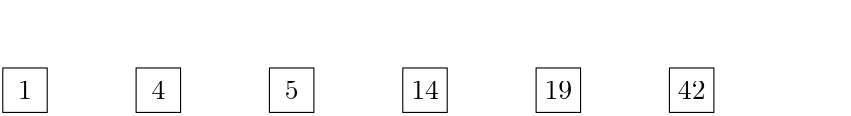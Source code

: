 <?xml version="1.0"?>
<!DOCTYPE ipe SYSTEM "ipe.dtd">
<ipe version="70005" creator="Ipe 7.1.4">
<info created="D:20141103141856" modified="D:20141104222701"/>
<ipestyle name="basic">
<symbol name="arrow/arc(spx)">
<path stroke="sym-stroke" fill="sym-stroke" pen="sym-pen">
0 0 m
-1 0.333 l
-1 -0.333 l
h
</path>
</symbol>
<symbol name="arrow/farc(spx)">
<path stroke="sym-stroke" fill="white" pen="sym-pen">
0 0 m
-1 0.333 l
-1 -0.333 l
h
</path>
</symbol>
<symbol name="mark/circle(sx)" transformations="translations">
<path fill="sym-stroke">
0.6 0 0 0.6 0 0 e
0.4 0 0 0.4 0 0 e
</path>
</symbol>
<symbol name="mark/disk(sx)" transformations="translations">
<path fill="sym-stroke">
0.6 0 0 0.6 0 0 e
</path>
</symbol>
<symbol name="mark/fdisk(sfx)" transformations="translations">
<group>
<path fill="sym-fill">
0.5 0 0 0.5 0 0 e
</path>
<path fill="sym-stroke" fillrule="eofill">
0.6 0 0 0.6 0 0 e
0.4 0 0 0.4 0 0 e
</path>
</group>
</symbol>
<symbol name="mark/box(sx)" transformations="translations">
<path fill="sym-stroke" fillrule="eofill">
-0.6 -0.6 m
0.6 -0.6 l
0.6 0.6 l
-0.6 0.6 l
h
-0.4 -0.4 m
0.4 -0.4 l
0.4 0.4 l
-0.4 0.4 l
h
</path>
</symbol>
<symbol name="mark/square(sx)" transformations="translations">
<path fill="sym-stroke">
-0.6 -0.6 m
0.6 -0.6 l
0.6 0.6 l
-0.6 0.6 l
h
</path>
</symbol>
<symbol name="mark/fsquare(sfx)" transformations="translations">
<group>
<path fill="sym-fill">
-0.5 -0.5 m
0.5 -0.5 l
0.5 0.5 l
-0.5 0.5 l
h
</path>
<path fill="sym-stroke" fillrule="eofill">
-0.6 -0.6 m
0.6 -0.6 l
0.6 0.6 l
-0.6 0.6 l
h
-0.4 -0.4 m
0.4 -0.4 l
0.4 0.4 l
-0.4 0.4 l
h
</path>
</group>
</symbol>
<symbol name="mark/cross(sx)" transformations="translations">
<group>
<path fill="sym-stroke">
-0.43 -0.57 m
0.57 0.43 l
0.43 0.57 l
-0.57 -0.43 l
h
</path>
<path fill="sym-stroke">
-0.43 0.57 m
0.57 -0.43 l
0.43 -0.57 l
-0.57 0.43 l
h
</path>
</group>
</symbol>
<symbol name="arrow/fnormal(spx)">
<path stroke="sym-stroke" fill="white" pen="sym-pen">
0 0 m
-1 0.333 l
-1 -0.333 l
h
</path>
</symbol>
<symbol name="arrow/pointed(spx)">
<path stroke="sym-stroke" fill="sym-stroke" pen="sym-pen">
0 0 m
-1 0.333 l
-0.8 0 l
-1 -0.333 l
h
</path>
</symbol>
<symbol name="arrow/fpointed(spx)">
<path stroke="sym-stroke" fill="white" pen="sym-pen">
0 0 m
-1 0.333 l
-0.8 0 l
-1 -0.333 l
h
</path>
</symbol>
<symbol name="arrow/linear(spx)">
<path stroke="sym-stroke" pen="sym-pen">
-1 0.333 m
0 0 l
-1 -0.333 l
</path>
</symbol>
<symbol name="arrow/fdouble(spx)">
<path stroke="sym-stroke" fill="white" pen="sym-pen">
0 0 m
-1 0.333 l
-1 -0.333 l
h
-1 0 m
-2 0.333 l
-2 -0.333 l
h
</path>
</symbol>
<symbol name="arrow/double(spx)">
<path stroke="sym-stroke" fill="sym-stroke" pen="sym-pen">
0 0 m
-1 0.333 l
-1 -0.333 l
h
-1 0 m
-2 0.333 l
-2 -0.333 l
h
</path>
</symbol>
<pen name="heavier" value="0.8"/>
<pen name="fat" value="1.2"/>
<pen name="ultrafat" value="2"/>
<symbolsize name="large" value="5"/>
<symbolsize name="small" value="2"/>
<symbolsize name="tiny" value="1.1"/>
<arrowsize name="large" value="10"/>
<arrowsize name="small" value="5"/>
<arrowsize name="tiny" value="3"/>
<color name="red" value="1 0 0"/>
<color name="green" value="0 1 0"/>
<color name="blue" value="0 0 1"/>
<color name="yellow" value="1 1 0"/>
<color name="orange" value="1 0.647 0"/>
<color name="gold" value="1 0.843 0"/>
<color name="purple" value="0.627 0.125 0.941"/>
<color name="gray" value="0.745"/>
<color name="brown" value="0.647 0.165 0.165"/>
<color name="navy" value="0 0 0.502"/>
<color name="pink" value="1 0.753 0.796"/>
<color name="seagreen" value="0.18 0.545 0.341"/>
<color name="turquoise" value="0.251 0.878 0.816"/>
<color name="violet" value="0.933 0.51 0.933"/>
<color name="darkblue" value="0 0 0.545"/>
<color name="darkcyan" value="0 0.545 0.545"/>
<color name="darkgray" value="0.663"/>
<color name="darkgreen" value="0 0.392 0"/>
<color name="darkmagenta" value="0.545 0 0.545"/>
<color name="darkorange" value="1 0.549 0"/>
<color name="darkred" value="0.545 0 0"/>
<color name="lightblue" value="0.678 0.847 0.902"/>
<color name="lightcyan" value="0.878 1 1"/>
<color name="lightgray" value="0.827"/>
<color name="lightgreen" value="0.565 0.933 0.565"/>
<color name="lightyellow" value="1 1 0.878"/>
<dashstyle name="dashed" value="[4] 0"/>
<dashstyle name="dotted" value="[1 3] 0"/>
<dashstyle name="dash dotted" value="[4 2 1 2] 0"/>
<dashstyle name="dash dot dotted" value="[4 2 1 2 1 2] 0"/>
<textsize name="large" value="\large"/>
<textsize name="small" value="\small"/>
<textsize name="tiny" value="\tiny"/>
<textsize name="Large" value="\Large"/>
<textsize name="LARGE" value="\LARGE"/>
<textsize name="huge" value="\huge"/>
<textsize name="Huge" value="\Huge"/>
<textsize name="footnote" value="\footnotesize"/>
<textstyle name="center" begin="\begin{center}" end="\end{center}"/>
<textstyle name="itemize" begin="\begin{itemize}" end="\end{itemize}"/>
<textstyle name="item" begin="\begin{itemize}\item{}" end="\end{itemize}"/>
<gridsize name="4 pts" value="4"/>
<gridsize name="8 pts (~3 mm)" value="8"/>
<gridsize name="16 pts (~6 mm)" value="16"/>
<gridsize name="32 pts (~12 mm)" value="32"/>
<gridsize name="10 pts (~3.5 mm)" value="10"/>
<gridsize name="20 pts (~7 mm)" value="20"/>
<gridsize name="14 pts (~5 mm)" value="14"/>
<gridsize name="28 pts (~10 mm)" value="28"/>
<gridsize name="56 pts (~20 mm)" value="56"/>
<anglesize name="90 deg" value="90"/>
<anglesize name="60 deg" value="60"/>
<anglesize name="45 deg" value="45"/>
<anglesize name="30 deg" value="30"/>
<anglesize name="22.5 deg" value="22.5"/>
<tiling name="falling" angle="-60" step="4" width="1"/>
<tiling name="rising" angle="30" step="4" width="1"/>
</ipestyle>
<page>
<layer name="base"/>
<layer name="add1"/>
<layer name="add2.1"/>
<layer name="add2.2"/>
<layer name="remove1"/>
<layer name="remove2"/>
<layer name="remove3"/>
<layer name="getsremoved"/>
<layer name="find1.1"/>
<layer name="find1.2"/>
<layer name="find1.3"/>
<layer name="find2.1"/>
<layer name="find2.2"/>
<layer name="find2.3"/>
<layer name="find2.4"/>
<layer name="find3.1"/>
<layer name="find3.2"/>
<layer name="find3.3"/>
<layer name="alpha"/>
<view layers="base getsremoved" active="base"/>
<view layers="base add1 getsremoved" active="add1"/>
<view layers="base add1 add2.1 add2.2 getsremoved" active="add2.2"/>
<view layers="base add1 add2.2 getsremoved" active="add2.1"/>
<view layers="base add2.2 getsremoved" active="add2.1"/>
<view layers="base add2.2 remove1 getsremoved" active="remove1"/>
<view layers="base add2.2 remove1 remove2 getsremoved" active="remove2"/>
<view layers="base add2.2 remove3" active="remove3"/>
<view layers="base add2.2" active="remove3"/>
<view layers="base add2.2 find1.1" active="find1.1"/>
<view layers="base add2.2 find1.1 find1.2" active="find1.2"/>
<view layers="base add2.2 find1.3" active="find1.3"/>
<view layers="base add2.2" active="find1.3"/>
<view layers="base add2.2 find2.1" active="find2.1"/>
<view layers="base add2.2 find2.1 find2.2" active="find2.2"/>
<view layers="base add2.2 find2.1 find2.3" active="find2.3"/>
<view layers="base add2.2 find2.4" active="find2.4"/>
<view layers="base add2.2" active="find2.4"/>
<view layers="base add2.2 find3.1" active="find3.1"/>
<view layers="base add2.2 find3.1 find3.2" active="find3.2"/>
<view layers="base add2.2 find3.3" active="find3.3"/>
<view layers="base add2.2 alpha" active="alpha"/>
<path layer="base" matrix="1 0 0 1 -16 0" stroke="black">
128 768 m
128 752 l
144 752 l
144 768 l
h
</path>
<text matrix="1 0 0 1 -8 4.79" transformations="translations" pos="128 752" stroke="black" type="label" width="4.981" height="6.42" depth="0" halign="center" valign="baseline">$1$</text>
<path matrix="1 0 0 1 32 0" stroke="black">
128 768 m
128 752 l
144 752 l
144 768 l
h
</path>
<text matrix="1 0 0 1 40 4.79" transformations="translations" pos="128 752" stroke="black" type="label" width="4.981" height="6.42" depth="0" halign="center" valign="baseline">$4$</text>
<path matrix="1 0 0 1 80 0" stroke="black">
128 768 m
128 752 l
144 752 l
144 768 l
h
</path>
<text matrix="1 0 0 1 88 4.79" transformations="translations" pos="128 752" stroke="black" type="label" width="4.981" height="6.42" depth="0" halign="center" valign="baseline">$5$</text>
<path layer="getsremoved" matrix="1 0 0 1 128 0" stroke="black">
128 768 m
128 752 l
144 752 l
144 768 l
h
</path>
<text matrix="1 0 0 1 136 4.79" transformations="translations" pos="128 752" stroke="black" type="label" width="9.963" height="6.42" depth="0" halign="center" valign="baseline">$14$</text>
<path layer="base" matrix="1 0 0 1 176 0" stroke="black">
128 768 m
128 752 l
144 752 l
144 768 l
h
</path>
<text matrix="1 0 0 1 184 4.79" transformations="translations" pos="128 752" stroke="black" type="label" width="9.963" height="6.42" depth="0" halign="center" valign="baseline">$19$</text>
<path matrix="1 0 0 1 224 0" stroke="black">
128 768 m
128 752 l
144 752 l
144 768 l
h
</path>
<text matrix="1 0 0 1 232 4.79" transformations="translations" pos="128 752" stroke="black" type="label" width="9.963" height="6.42" depth="0" halign="center" valign="baseline">$42$</text>
<text layer="add1" transformations="translations" pos="112 784" stroke="black" type="label" width="28.421" height="7.473" depth="2.49" valign="baseline">$\mathrm{add}(7)$</text>
<path layer="add2.2" matrix="1 0 0 1 104 0" stroke="black">
128 768 m
128 752 l
144 752 l
144 768 l
h
</path>
<text matrix="1 0 0 1 112 4.79" transformations="translations" pos="128 752" stroke="black" type="label" width="4.981" height="6.42" depth="0" halign="center" valign="baseline">$7$</text>
<path layer="add2.1" stroke="gold" pen="ultrafat">
232 768 m
232 752 l
248 752 l
248 768 l
h
</path>
<text layer="remove1" transformations="translations" pos="112 784" stroke="black" type="label" width="49.093" height="7.473" depth="2.49" valign="baseline">$\mathrm{remove}(14)$</text>
<path layer="remove2" stroke="gold" pen="ultrafat">
256 768 m
256 752 l
272 752 l
272 768 l
h
</path>
<text layer="remove3" transformations="translations" pos="112 784" stroke="black" type="label" width="74.553" height="7.473" depth="2.49" valign="baseline">$\mathrm{remove}(14)\Rightarrow 14$</text>
<text layer="find1.1" transformations="translations" pos="112 784" stroke="black" type="label" width="33.651" height="7.473" depth="2.49" valign="baseline">$\mathrm{find}(4)$</text>
<path layer="find1.2" stroke="gold" pen="ultrafat">
160 768 m
160 752 l
176 752 l
176 768 l
h
</path>
<text layer="find1.3" transformations="translations" pos="112 784" stroke="black" type="label" width="54.13" height="7.473" depth="2.49" valign="baseline">$\mathrm{find}(4)\Rightarrow 4$</text>
<text layer="find2.1" transformations="translations" pos="112 784" stroke="black" type="label" width="33.651" height="7.473" depth="2.49" valign="baseline">$\mathrm{find}(9)$</text>
<path layer="find2.2" matrix="1 0 0 1 139.719 0" stroke="gold" pen="ultrafat">
128 768 m
128 752 l
144 752 l
144 768 l
h
</path>
<text matrix="1 0 0 1 147.719 4.79" transformations="translations" pos="128 752" stroke="gold" type="label" width="4.981" height="6.42" depth="0" halign="center" valign="baseline">$9$</text>
<path layer="find2.3" stroke="gold" pen="ultrafat">
304 768 m
304 752 l
320 752 l
320 768 l
h
</path>
<text layer="find2.4" transformations="translations" pos="112 784" stroke="black" type="label" width="59.111" height="7.473" depth="2.49" valign="baseline">$\mathrm{find}(9)\Rightarrow 19$</text>
<text layer="find3.1" transformations="translations" pos="112 784" stroke="black" type="label" width="38.633" height="7.473" depth="2.49" valign="baseline">$\mathrm{find}(55)$</text>
<path layer="find3.2" matrix="1 0 0 1 272 0" stroke="gold" pen="ultrafat">
128 768 m
128 752 l
144 752 l
144 768 l
h
</path>
<text matrix="1 0 0 1 280 4.79" transformations="translations" pos="128 752" stroke="gold" type="label" width="9.963" height="6.42" depth="0" halign="center" valign="baseline">$55$</text>
<text layer="find3.3" transformations="translations" pos="112 784" stroke="black" type="label" width="75.051" height="7.473" depth="2.49" valign="baseline">$\mathrm{find}(55)\Rightarrow\mathrm{\color{blue}null}$</text>
</page>
</ipe>
